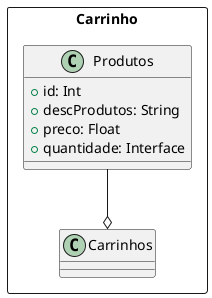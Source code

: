 @startuml carrinho
package Carrinho <<rectangle>> {

  ' Classes
  class Produtos {
    + id: Int
    + descProdutos: String
    + preco: Float
    + quantidade: Interface
  }

  class Carrinhos {

  }

  ' Relacionamentos
  Produtos --o Carrinhos

}
@enduml